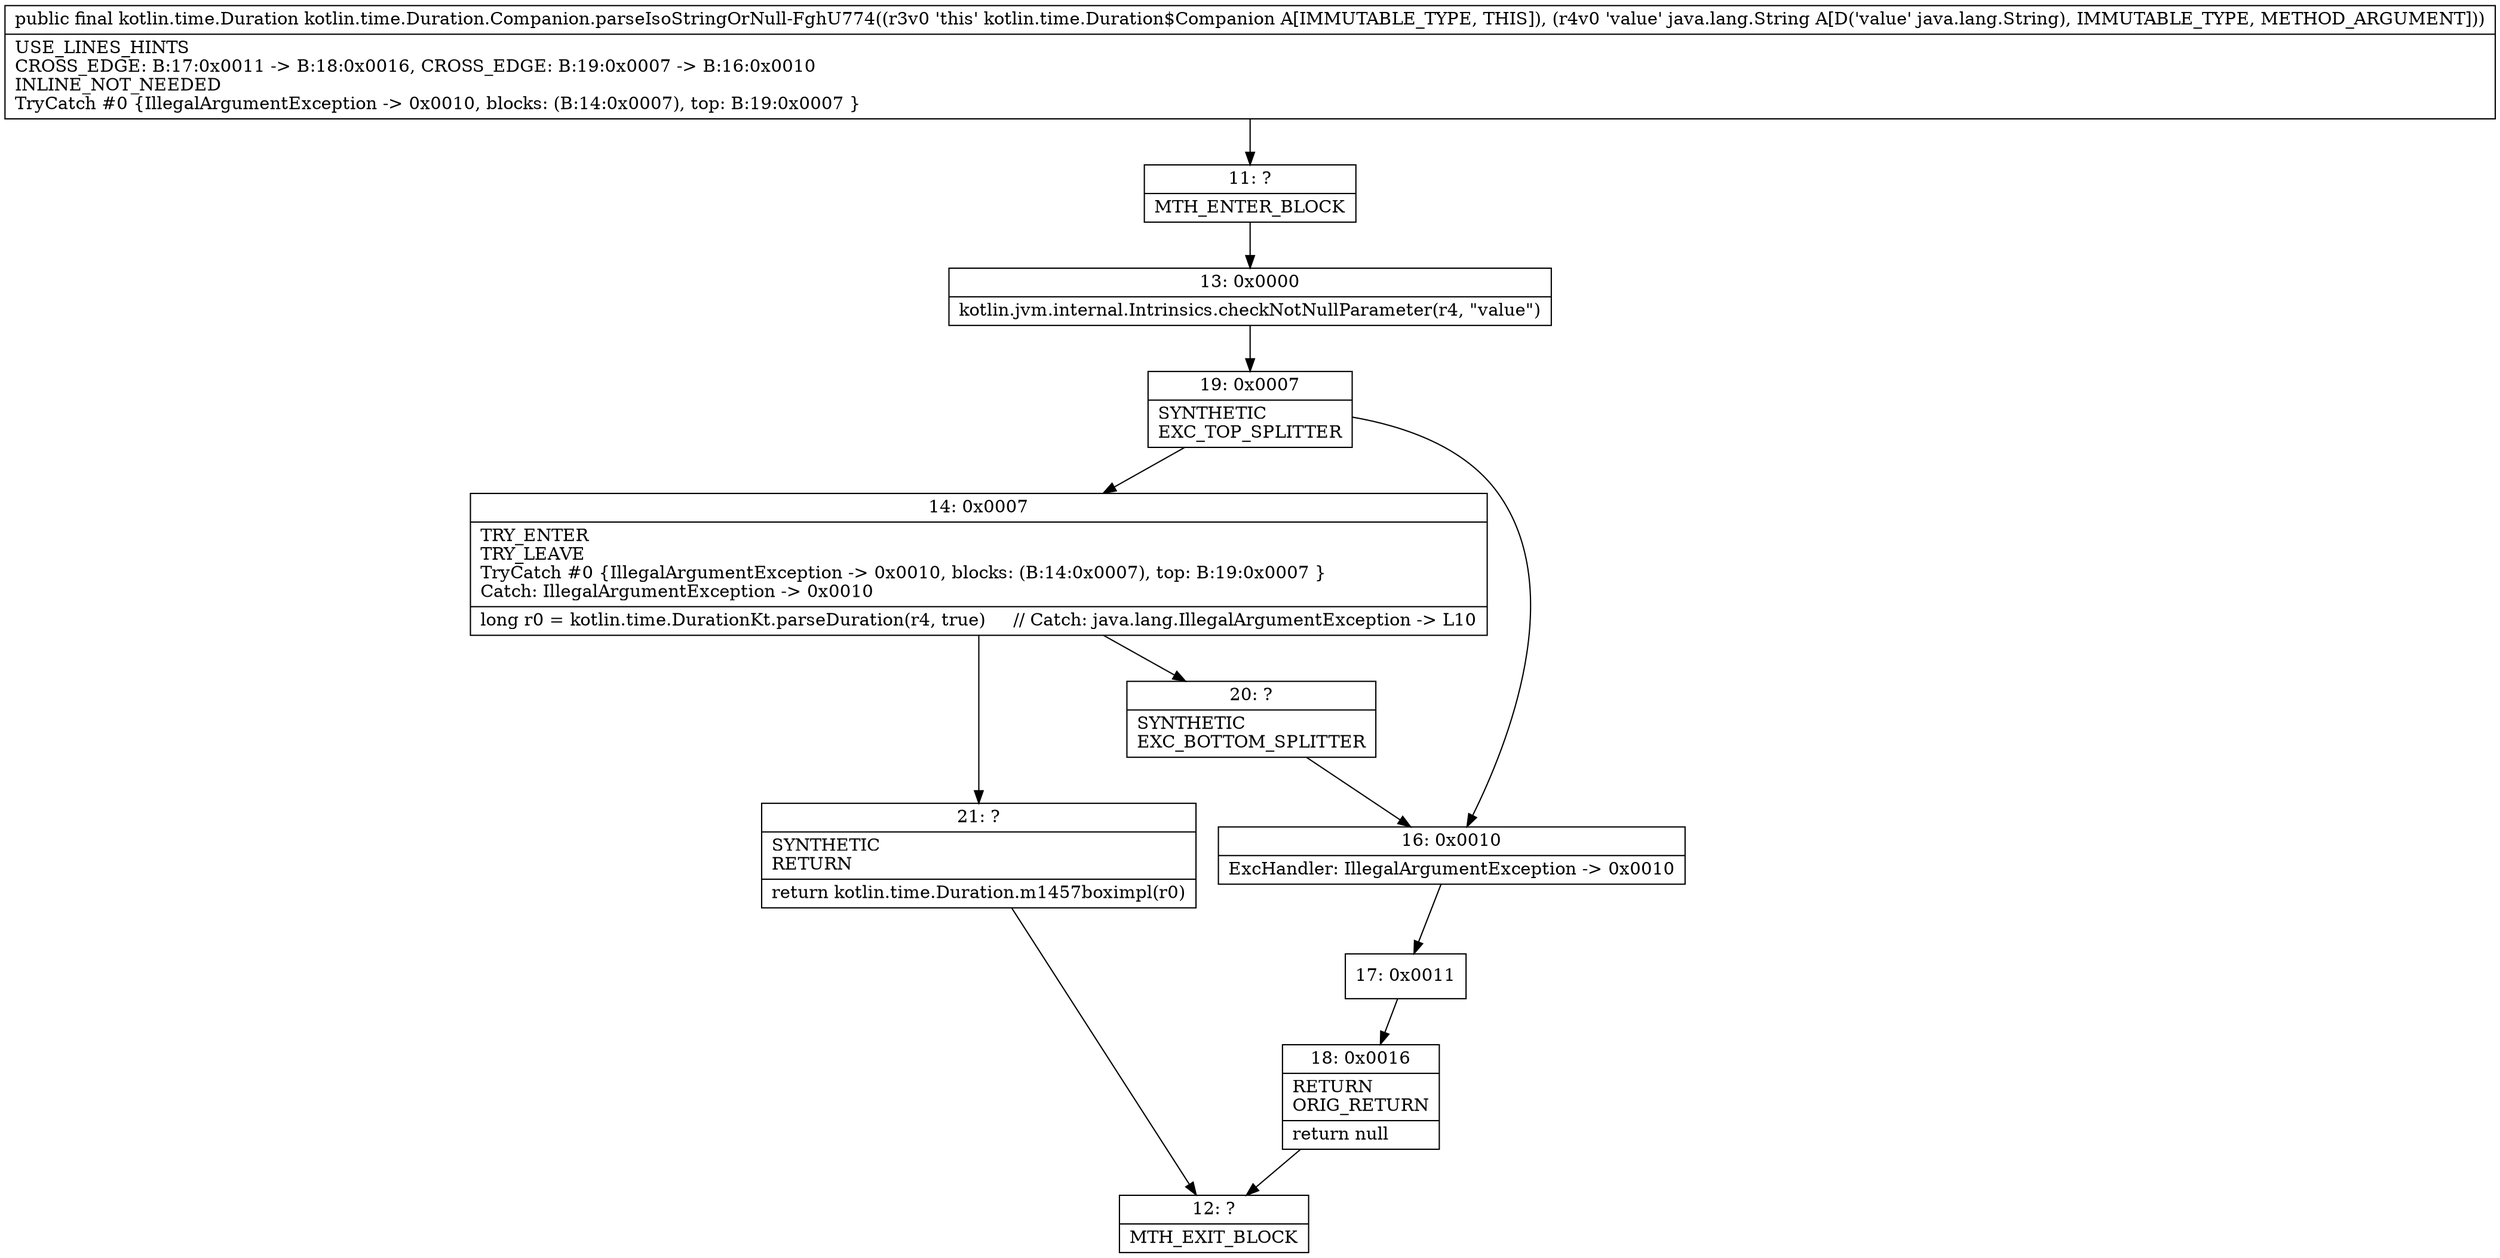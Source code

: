 digraph "CFG forkotlin.time.Duration.Companion.parseIsoStringOrNull\-FghU774(Ljava\/lang\/String;)Lkotlin\/time\/Duration;" {
Node_11 [shape=record,label="{11\:\ ?|MTH_ENTER_BLOCK\l}"];
Node_13 [shape=record,label="{13\:\ 0x0000|kotlin.jvm.internal.Intrinsics.checkNotNullParameter(r4, \"value\")\l}"];
Node_19 [shape=record,label="{19\:\ 0x0007|SYNTHETIC\lEXC_TOP_SPLITTER\l}"];
Node_14 [shape=record,label="{14\:\ 0x0007|TRY_ENTER\lTRY_LEAVE\lTryCatch #0 \{IllegalArgumentException \-\> 0x0010, blocks: (B:14:0x0007), top: B:19:0x0007 \}\lCatch: IllegalArgumentException \-\> 0x0010\l|long r0 = kotlin.time.DurationKt.parseDuration(r4, true)     \/\/ Catch: java.lang.IllegalArgumentException \-\> L10\l}"];
Node_20 [shape=record,label="{20\:\ ?|SYNTHETIC\lEXC_BOTTOM_SPLITTER\l}"];
Node_21 [shape=record,label="{21\:\ ?|SYNTHETIC\lRETURN\l|return kotlin.time.Duration.m1457boximpl(r0)\l}"];
Node_12 [shape=record,label="{12\:\ ?|MTH_EXIT_BLOCK\l}"];
Node_16 [shape=record,label="{16\:\ 0x0010|ExcHandler: IllegalArgumentException \-\> 0x0010\l}"];
Node_17 [shape=record,label="{17\:\ 0x0011}"];
Node_18 [shape=record,label="{18\:\ 0x0016|RETURN\lORIG_RETURN\l|return null\l}"];
MethodNode[shape=record,label="{public final kotlin.time.Duration kotlin.time.Duration.Companion.parseIsoStringOrNull\-FghU774((r3v0 'this' kotlin.time.Duration$Companion A[IMMUTABLE_TYPE, THIS]), (r4v0 'value' java.lang.String A[D('value' java.lang.String), IMMUTABLE_TYPE, METHOD_ARGUMENT]))  | USE_LINES_HINTS\lCROSS_EDGE: B:17:0x0011 \-\> B:18:0x0016, CROSS_EDGE: B:19:0x0007 \-\> B:16:0x0010\lINLINE_NOT_NEEDED\lTryCatch #0 \{IllegalArgumentException \-\> 0x0010, blocks: (B:14:0x0007), top: B:19:0x0007 \}\l}"];
MethodNode -> Node_11;Node_11 -> Node_13;
Node_13 -> Node_19;
Node_19 -> Node_14;
Node_19 -> Node_16;
Node_14 -> Node_20;
Node_14 -> Node_21;
Node_20 -> Node_16;
Node_21 -> Node_12;
Node_16 -> Node_17;
Node_17 -> Node_18;
Node_18 -> Node_12;
}

